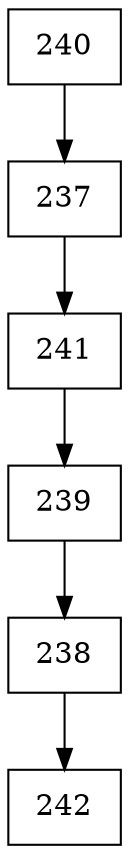 digraph G {
  node [shape=record];
  node0 [label="{240}"];
  node0 -> node1;
  node1 [label="{237}"];
  node1 -> node2;
  node2 [label="{241}"];
  node2 -> node3;
  node3 [label="{239}"];
  node3 -> node4;
  node4 [label="{238}"];
  node4 -> node5;
  node5 [label="{242}"];
}
